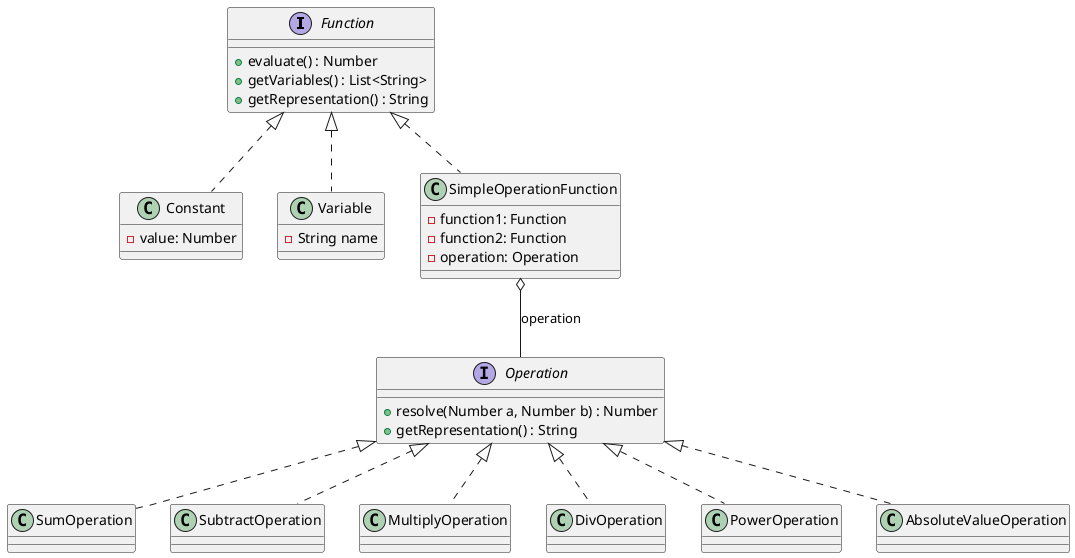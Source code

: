 @startuml
'https://plantuml.com/class-diagram

interface Function {
    +evaluate() : Number
    +getVariables() : List<String>
    +getRepresentation() : String
}


class Constant {
    -value: Number
    }

class Variable {
    -String name
    }

class SimpleOperationFunction {
    -function1: Function
    -function2: Function
    -operation: Operation
    }

interface Operation {
    +resolve(Number a, Number b) : Number
    +getRepresentation() : String
}

Function <|.. Constant
Function <|.. Variable
Function <|.. SimpleOperationFunction


Operation <|.. SumOperation
Operation <|.. SubtractOperation
Operation <|.. MultiplyOperation
Operation <|.. DivOperation
Operation <|.. PowerOperation
Operation <|.. AbsoluteValueOperation

SimpleOperationFunction o-- Operation : operation

@enduml